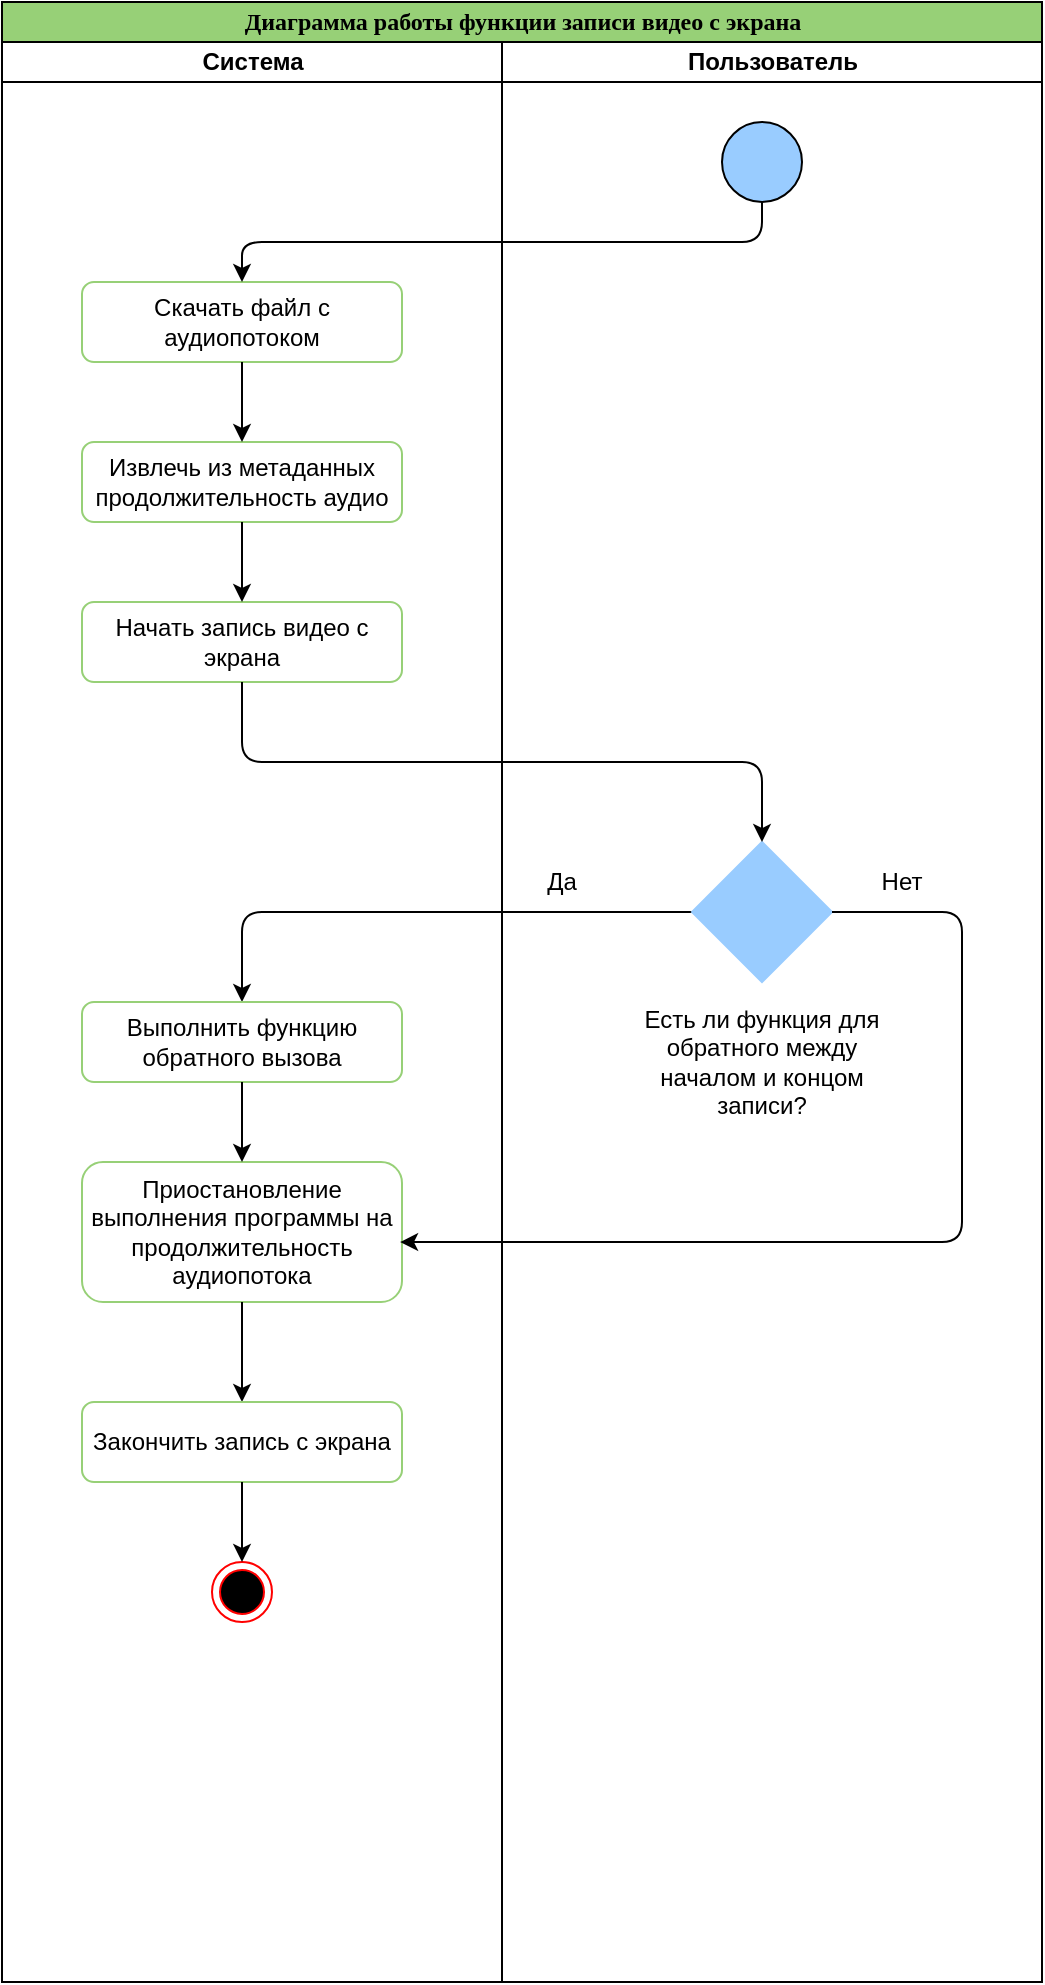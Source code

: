 <mxfile version="14.7.6" type="github">
  <diagram name="Page-1" id="0783ab3e-0a74-02c8-0abd-f7b4e66b4bec">
    <mxGraphModel dx="2130" dy="925" grid="1" gridSize="10" guides="1" tooltips="1" connect="1" arrows="1" fold="1" page="1" pageScale="1" pageWidth="850" pageHeight="1100" background="none" math="0" shadow="0">
      <root>
        <mxCell id="0" />
        <mxCell id="1" parent="0" />
        <mxCell id="1c1d494c118603dd-1" value="Диаграмма работы функции записи видео с экрана" style="swimlane;html=1;childLayout=stackLayout;startSize=20;rounded=0;shadow=0;comic=0;labelBackgroundColor=none;strokeWidth=1;fontFamily=Verdana;fontSize=12;align=center;fillColor=#97D077;" parent="1" vertex="1">
          <mxGeometry x="40" y="20" width="520" height="990" as="geometry" />
        </mxCell>
        <mxCell id="1c1d494c118603dd-2" value="Система" style="swimlane;html=1;startSize=20;fillColor=#FFFFFF;" parent="1c1d494c118603dd-1" vertex="1">
          <mxGeometry y="20" width="250" height="970" as="geometry" />
        </mxCell>
        <mxCell id="NT4vfXx2QpGJQvATXKHo-20" value="Скачать файл с аудиопотоком" style="rounded=1;whiteSpace=wrap;html=1;shadow=0;strokeColor=#97D077;" vertex="1" parent="1c1d494c118603dd-2">
          <mxGeometry x="40" y="120" width="160" height="40" as="geometry" />
        </mxCell>
        <mxCell id="NT4vfXx2QpGJQvATXKHo-22" value="Извлечь из метаданных продолжительность аудио" style="rounded=1;whiteSpace=wrap;html=1;shadow=0;strokeColor=#97D077;" vertex="1" parent="1c1d494c118603dd-2">
          <mxGeometry x="40" y="200" width="160" height="40" as="geometry" />
        </mxCell>
        <mxCell id="NT4vfXx2QpGJQvATXKHo-24" value="Начать запись видео с экрана" style="rounded=1;whiteSpace=wrap;html=1;shadow=0;strokeColor=#97D077;fillColor=#FFFFFF;" vertex="1" parent="1c1d494c118603dd-2">
          <mxGeometry x="40" y="280" width="160" height="40" as="geometry" />
        </mxCell>
        <mxCell id="NT4vfXx2QpGJQvATXKHo-29" value="" style="endArrow=classic;html=1;exitX=0;exitY=0.5;exitDx=0;exitDy=0;" edge="1" parent="1c1d494c118603dd-2" source="NT4vfXx2QpGJQvATXKHo-26">
          <mxGeometry width="50" height="50" relative="1" as="geometry">
            <mxPoint x="120" y="490" as="sourcePoint" />
            <mxPoint x="120" y="480" as="targetPoint" />
            <Array as="points">
              <mxPoint x="120" y="435" />
            </Array>
          </mxGeometry>
        </mxCell>
        <mxCell id="NT4vfXx2QpGJQvATXKHo-31" value="Выполнить функцию обратного вызова" style="rounded=1;whiteSpace=wrap;html=1;shadow=0;strokeColor=#97D077;fillColor=#FFFFFF;" vertex="1" parent="1c1d494c118603dd-2">
          <mxGeometry x="40" y="480" width="160" height="40" as="geometry" />
        </mxCell>
        <mxCell id="NT4vfXx2QpGJQvATXKHo-33" value="Приостановление выполнения программы на продолжительность аудиопотока" style="rounded=1;whiteSpace=wrap;html=1;shadow=0;strokeColor=#97D077;fillColor=#FFFFFF;" vertex="1" parent="1c1d494c118603dd-2">
          <mxGeometry x="40" y="560" width="160" height="70" as="geometry" />
        </mxCell>
        <mxCell id="NT4vfXx2QpGJQvATXKHo-36" value="" style="endArrow=classic;html=1;exitX=0.5;exitY=1;exitDx=0;exitDy=0;" edge="1" parent="1c1d494c118603dd-2" source="NT4vfXx2QpGJQvATXKHo-33">
          <mxGeometry width="50" height="50" relative="1" as="geometry">
            <mxPoint x="100" y="710" as="sourcePoint" />
            <mxPoint x="120" y="680" as="targetPoint" />
          </mxGeometry>
        </mxCell>
        <mxCell id="NT4vfXx2QpGJQvATXKHo-37" value="Закончить запись с экрана" style="rounded=1;whiteSpace=wrap;html=1;shadow=0;strokeColor=#97D077;fillColor=#FFFFFF;" vertex="1" parent="1c1d494c118603dd-2">
          <mxGeometry x="40" y="680" width="160" height="40" as="geometry" />
        </mxCell>
        <mxCell id="NT4vfXx2QpGJQvATXKHo-38" value="" style="ellipse;html=1;shape=endState;fillColor=#000000;strokeColor=#ff0000;shadow=0;" vertex="1" parent="1c1d494c118603dd-2">
          <mxGeometry x="105" y="760" width="30" height="30" as="geometry" />
        </mxCell>
        <mxCell id="NT4vfXx2QpGJQvATXKHo-39" value="" style="endArrow=classic;html=1;exitX=0.5;exitY=1;exitDx=0;exitDy=0;entryX=0.5;entryY=0;entryDx=0;entryDy=0;" edge="1" parent="1c1d494c118603dd-2" source="NT4vfXx2QpGJQvATXKHo-37" target="NT4vfXx2QpGJQvATXKHo-38">
          <mxGeometry width="50" height="50" relative="1" as="geometry">
            <mxPoint x="170" y="780" as="sourcePoint" />
            <mxPoint x="220" y="730" as="targetPoint" />
          </mxGeometry>
        </mxCell>
        <mxCell id="1c1d494c118603dd-4" value="Пользователь" style="swimlane;html=1;startSize=20;" parent="1c1d494c118603dd-1" vertex="1">
          <mxGeometry x="250" y="20" width="270" height="970" as="geometry" />
        </mxCell>
        <mxCell id="NT4vfXx2QpGJQvATXKHo-17" value="" style="ellipse;whiteSpace=wrap;html=1;aspect=fixed;fillColor=#99CCFF;" vertex="1" parent="1c1d494c118603dd-4">
          <mxGeometry x="110" y="40" width="40" height="40" as="geometry" />
        </mxCell>
        <mxCell id="NT4vfXx2QpGJQvATXKHo-26" value="" style="rhombus;whiteSpace=wrap;html=1;shadow=0;strokeColor=#99CCFF;fillColor=#99CCFF;" vertex="1" parent="1c1d494c118603dd-4">
          <mxGeometry x="95" y="400" width="70" height="70" as="geometry" />
        </mxCell>
        <mxCell id="NT4vfXx2QpGJQvATXKHo-27" value="Есть ли функция для обратного между началом и концом записи?" style="text;html=1;strokeColor=none;fillColor=none;align=center;verticalAlign=middle;whiteSpace=wrap;rounded=0;shadow=0;" vertex="1" parent="1c1d494c118603dd-4">
          <mxGeometry x="65" y="480" width="130" height="60" as="geometry" />
        </mxCell>
        <mxCell id="NT4vfXx2QpGJQvATXKHo-30" value="Да" style="text;html=1;strokeColor=none;fillColor=none;align=center;verticalAlign=middle;whiteSpace=wrap;rounded=0;shadow=0;" vertex="1" parent="1c1d494c118603dd-4">
          <mxGeometry x="10" y="410" width="40" height="20" as="geometry" />
        </mxCell>
        <mxCell id="NT4vfXx2QpGJQvATXKHo-35" value="Нет" style="text;html=1;strokeColor=none;fillColor=none;align=center;verticalAlign=middle;whiteSpace=wrap;rounded=0;shadow=0;" vertex="1" parent="1c1d494c118603dd-4">
          <mxGeometry x="180" y="410" width="40" height="20" as="geometry" />
        </mxCell>
        <mxCell id="NT4vfXx2QpGJQvATXKHo-18" value="" style="endArrow=classic;html=1;exitX=0.5;exitY=1;exitDx=0;exitDy=0;entryX=0.5;entryY=0;entryDx=0;entryDy=0;" edge="1" parent="1c1d494c118603dd-1" source="NT4vfXx2QpGJQvATXKHo-17" target="NT4vfXx2QpGJQvATXKHo-20">
          <mxGeometry width="50" height="50" relative="1" as="geometry">
            <mxPoint x="360" y="290" as="sourcePoint" />
            <mxPoint x="380" y="180" as="targetPoint" />
            <Array as="points">
              <mxPoint x="380" y="120" />
              <mxPoint x="120" y="120" />
            </Array>
          </mxGeometry>
        </mxCell>
        <mxCell id="NT4vfXx2QpGJQvATXKHo-34" value="" style="endArrow=classic;html=1;exitX=1;exitY=0.5;exitDx=0;exitDy=0;entryX=0.994;entryY=0.572;entryDx=0;entryDy=0;entryPerimeter=0;" edge="1" parent="1c1d494c118603dd-1" source="NT4vfXx2QpGJQvATXKHo-26" target="NT4vfXx2QpGJQvATXKHo-33">
          <mxGeometry width="50" height="50" relative="1" as="geometry">
            <mxPoint x="460" y="610" as="sourcePoint" />
            <mxPoint x="480" y="650" as="targetPoint" />
            <Array as="points">
              <mxPoint x="480" y="455" />
              <mxPoint x="480" y="620" />
            </Array>
          </mxGeometry>
        </mxCell>
        <mxCell id="NT4vfXx2QpGJQvATXKHo-21" value="" style="endArrow=classic;html=1;exitX=0.5;exitY=1;exitDx=0;exitDy=0;" edge="1" parent="1" source="NT4vfXx2QpGJQvATXKHo-20">
          <mxGeometry width="50" height="50" relative="1" as="geometry">
            <mxPoint x="400" y="300" as="sourcePoint" />
            <mxPoint x="160" y="240" as="targetPoint" />
          </mxGeometry>
        </mxCell>
        <mxCell id="NT4vfXx2QpGJQvATXKHo-23" value="" style="endArrow=classic;html=1;exitX=0.5;exitY=1;exitDx=0;exitDy=0;" edge="1" parent="1" source="NT4vfXx2QpGJQvATXKHo-22">
          <mxGeometry width="50" height="50" relative="1" as="geometry">
            <mxPoint x="160" y="290" as="sourcePoint" />
            <mxPoint x="160" y="320" as="targetPoint" />
          </mxGeometry>
        </mxCell>
        <mxCell id="NT4vfXx2QpGJQvATXKHo-25" value="" style="endArrow=classic;html=1;exitX=0.5;exitY=1;exitDx=0;exitDy=0;" edge="1" parent="1" source="NT4vfXx2QpGJQvATXKHo-24">
          <mxGeometry width="50" height="50" relative="1" as="geometry">
            <mxPoint x="280" y="360" as="sourcePoint" />
            <mxPoint x="420" y="440" as="targetPoint" />
            <Array as="points">
              <mxPoint x="160" y="400" />
              <mxPoint x="420" y="400" />
            </Array>
          </mxGeometry>
        </mxCell>
        <mxCell id="NT4vfXx2QpGJQvATXKHo-32" value="" style="endArrow=classic;html=1;exitX=0.5;exitY=1;exitDx=0;exitDy=0;" edge="1" parent="1" source="NT4vfXx2QpGJQvATXKHo-31">
          <mxGeometry width="50" height="50" relative="1" as="geometry">
            <mxPoint x="160" y="650" as="sourcePoint" />
            <mxPoint x="160" y="600" as="targetPoint" />
          </mxGeometry>
        </mxCell>
      </root>
    </mxGraphModel>
  </diagram>
</mxfile>
